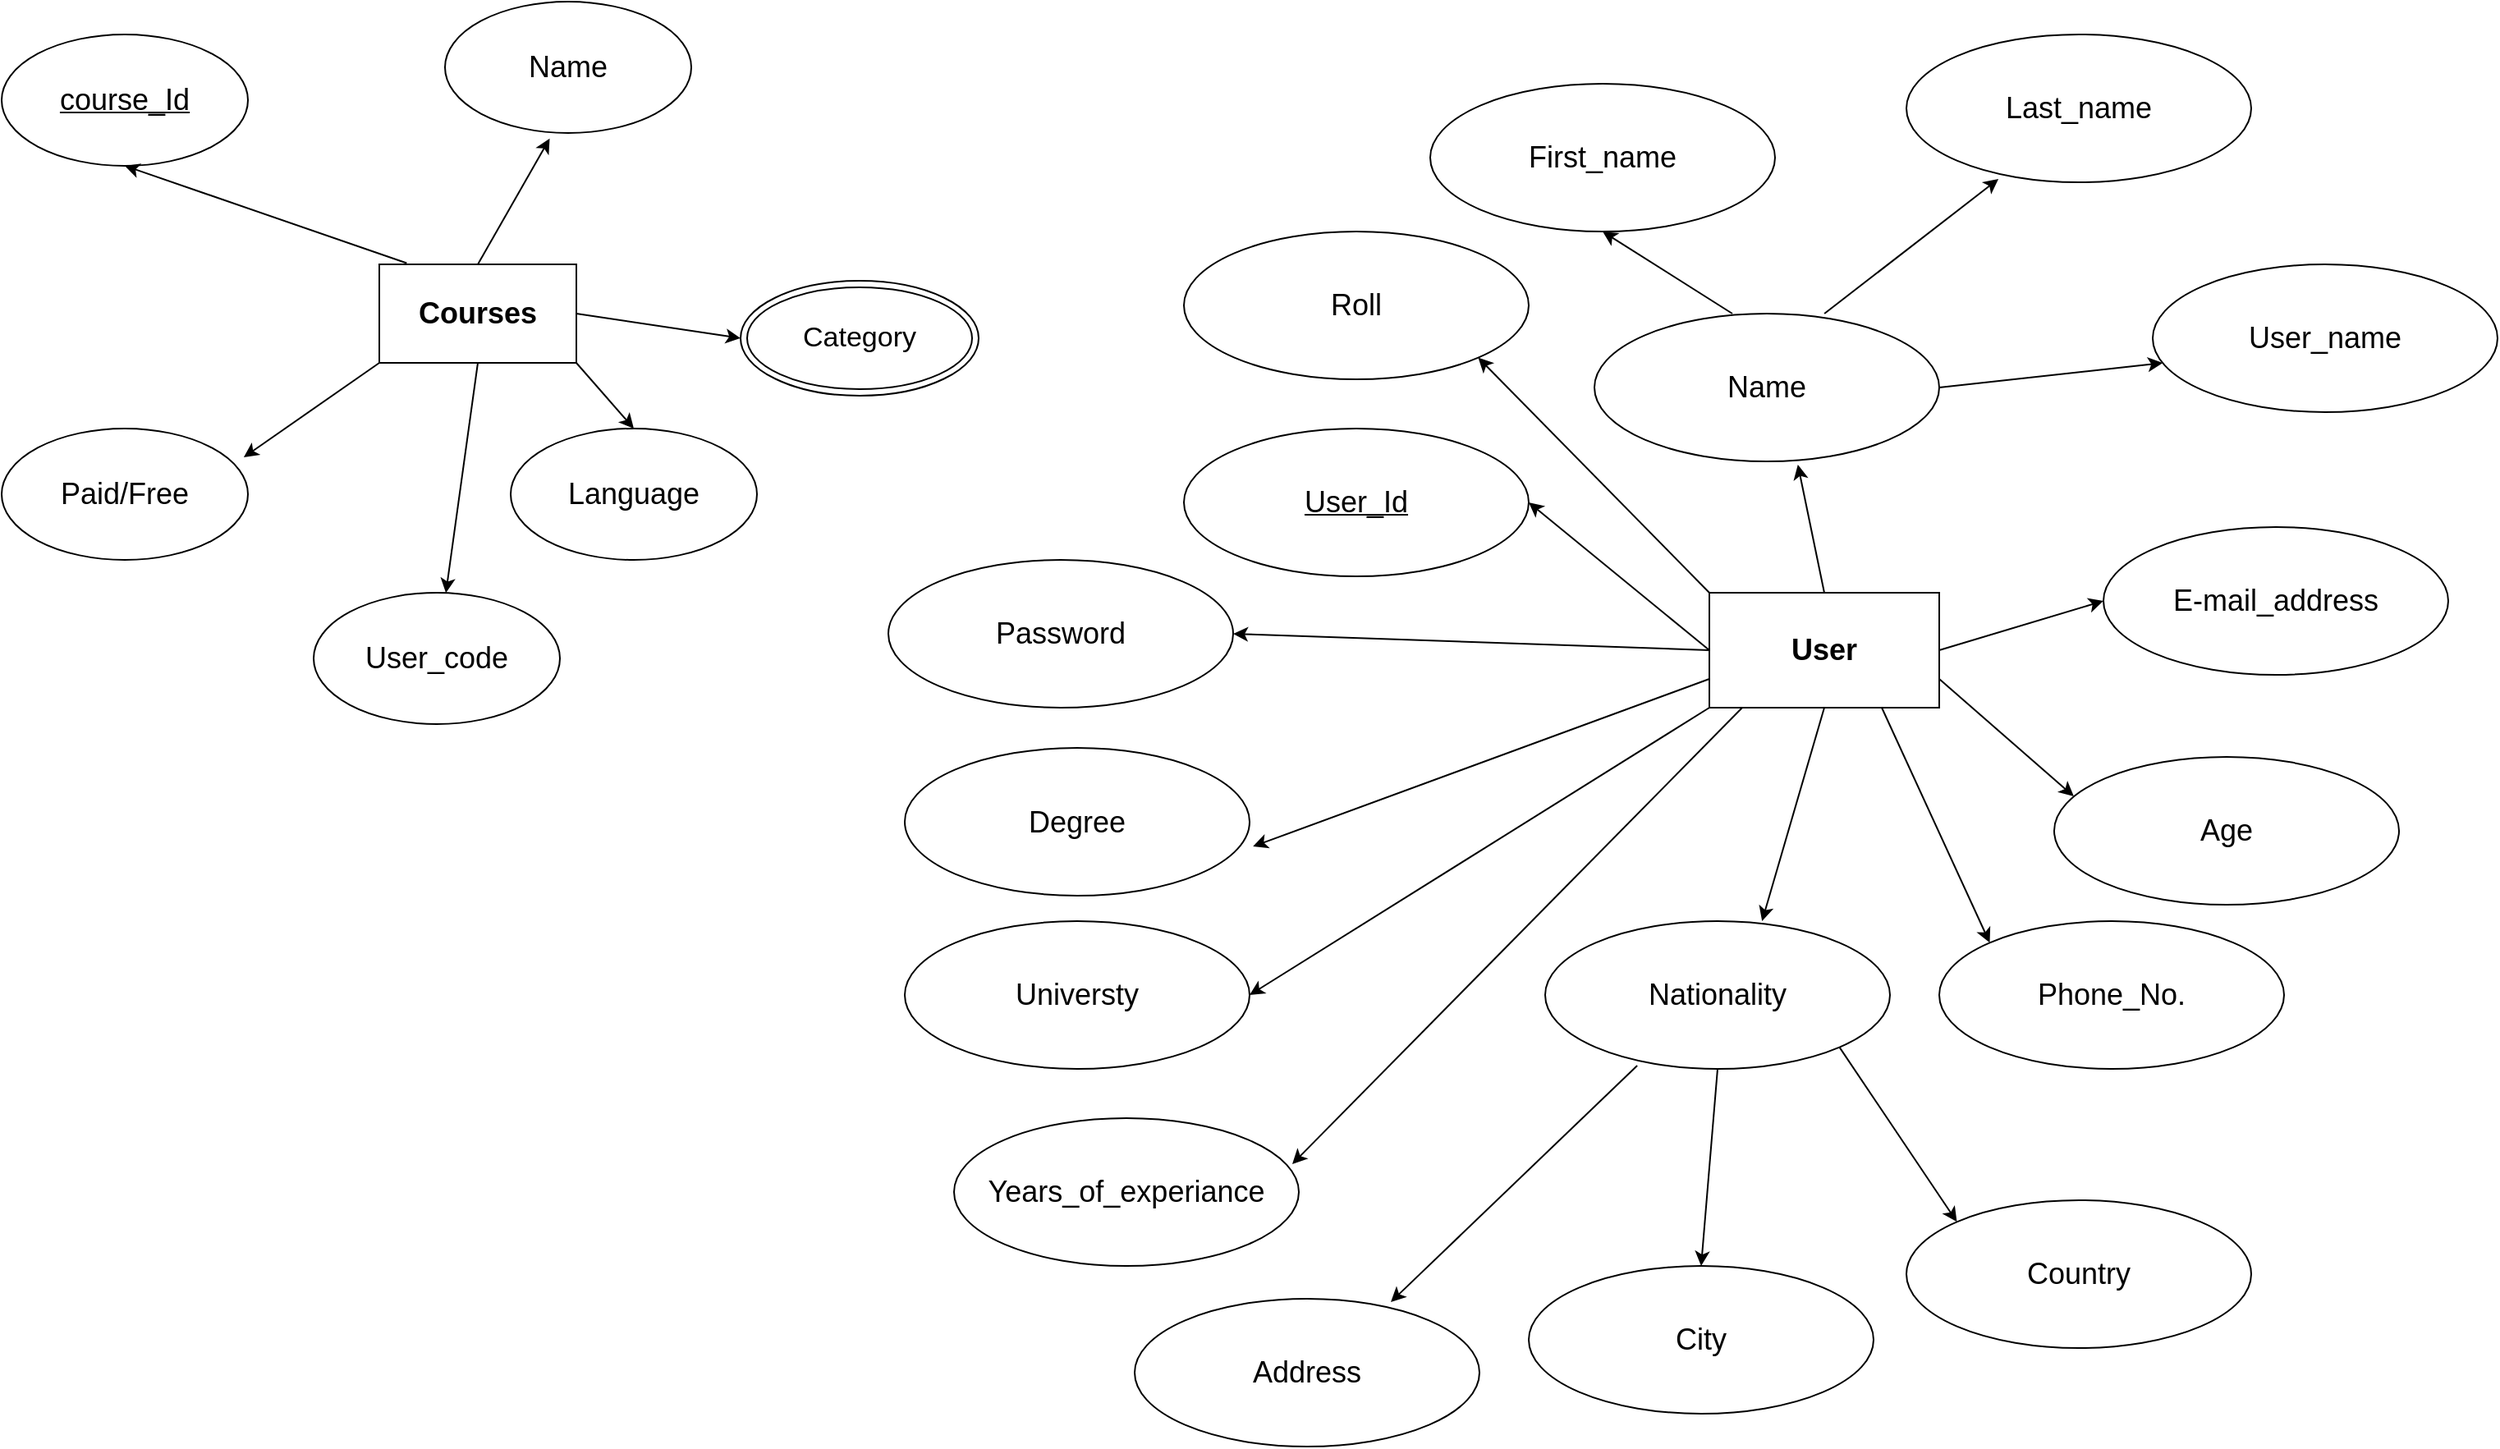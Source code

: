 <mxfile version="24.7.8">
  <diagram id="R2lEEEUBdFMjLlhIrx00" name="Page-1">
    <mxGraphModel dx="2035" dy="1315" grid="1" gridSize="10" guides="1" tooltips="1" connect="1" arrows="1" fold="1" page="1" pageScale="1" pageWidth="1654" pageHeight="1169" math="0" shadow="0" extFonts="Permanent Marker^https://fonts.googleapis.com/css?family=Permanent+Marker">
      <root>
        <mxCell id="0" />
        <mxCell id="1" parent="0" />
        <mxCell id="hesLOwXTew-nNUrArzFy-1" value="&lt;font style=&quot;font-size: 18px;&quot;&gt;&lt;b&gt;Courses&lt;/b&gt;&lt;/font&gt;" style="rounded=0;whiteSpace=wrap;html=1;" vertex="1" parent="1">
          <mxGeometry x="250" y="290" width="120" height="60" as="geometry" />
        </mxCell>
        <mxCell id="hesLOwXTew-nNUrArzFy-2" value="&lt;font style=&quot;font-size: 18px;&quot;&gt;&lt;u&gt;course_Id&lt;/u&gt;&lt;/font&gt;" style="ellipse;whiteSpace=wrap;html=1;" vertex="1" parent="1">
          <mxGeometry x="20" y="150" width="150" height="80" as="geometry" />
        </mxCell>
        <mxCell id="hesLOwXTew-nNUrArzFy-3" value="&lt;font style=&quot;font-size: 18px;&quot;&gt;Name&lt;/font&gt;" style="ellipse;whiteSpace=wrap;html=1;" vertex="1" parent="1">
          <mxGeometry x="290" y="130" width="150" height="80" as="geometry" />
        </mxCell>
        <mxCell id="hesLOwXTew-nNUrArzFy-5" value="&lt;font style=&quot;font-size: 18px;&quot;&gt;User_code&lt;/font&gt;" style="ellipse;whiteSpace=wrap;html=1;" vertex="1" parent="1">
          <mxGeometry x="210" y="490" width="150" height="80" as="geometry" />
        </mxCell>
        <mxCell id="hesLOwXTew-nNUrArzFy-6" value="&lt;font style=&quot;font-size: 18px;&quot;&gt;Paid/Free&lt;/font&gt;" style="ellipse;whiteSpace=wrap;html=1;" vertex="1" parent="1">
          <mxGeometry x="20" y="390" width="150" height="80" as="geometry" />
        </mxCell>
        <mxCell id="hesLOwXTew-nNUrArzFy-8" value="&lt;font style=&quot;font-size: 17px;&quot;&gt;Category&lt;/font&gt;" style="ellipse;shape=doubleEllipse;whiteSpace=wrap;html=1;" vertex="1" parent="1">
          <mxGeometry x="470" y="300" width="145" height="70" as="geometry" />
        </mxCell>
        <mxCell id="hesLOwXTew-nNUrArzFy-13" value="" style="endArrow=classic;html=1;rounded=0;exitX=0.139;exitY=-0.013;exitDx=0;exitDy=0;exitPerimeter=0;entryX=0.5;entryY=1;entryDx=0;entryDy=0;" edge="1" parent="1" source="hesLOwXTew-nNUrArzFy-1" target="hesLOwXTew-nNUrArzFy-2">
          <mxGeometry width="50" height="50" relative="1" as="geometry">
            <mxPoint x="320" y="340" as="sourcePoint" />
            <mxPoint x="370" y="290" as="targetPoint" />
          </mxGeometry>
        </mxCell>
        <mxCell id="hesLOwXTew-nNUrArzFy-14" value="" style="endArrow=classic;html=1;rounded=0;exitX=0;exitY=1;exitDx=0;exitDy=0;entryX=0.983;entryY=0.219;entryDx=0;entryDy=0;entryPerimeter=0;" edge="1" parent="1" source="hesLOwXTew-nNUrArzFy-1" target="hesLOwXTew-nNUrArzFy-6">
          <mxGeometry width="50" height="50" relative="1" as="geometry">
            <mxPoint x="320" y="340" as="sourcePoint" />
            <mxPoint x="370" y="290" as="targetPoint" />
          </mxGeometry>
        </mxCell>
        <mxCell id="hesLOwXTew-nNUrArzFy-15" value="" style="endArrow=classic;html=1;rounded=0;exitX=0.5;exitY=1;exitDx=0;exitDy=0;" edge="1" parent="1" source="hesLOwXTew-nNUrArzFy-1" target="hesLOwXTew-nNUrArzFy-5">
          <mxGeometry width="50" height="50" relative="1" as="geometry">
            <mxPoint x="320" y="340" as="sourcePoint" />
            <mxPoint x="370" y="290" as="targetPoint" />
          </mxGeometry>
        </mxCell>
        <mxCell id="hesLOwXTew-nNUrArzFy-16" value="" style="endArrow=classic;html=1;rounded=0;entryX=0;entryY=0.5;entryDx=0;entryDy=0;exitX=1;exitY=0.5;exitDx=0;exitDy=0;" edge="1" parent="1" source="hesLOwXTew-nNUrArzFy-1" target="hesLOwXTew-nNUrArzFy-8">
          <mxGeometry width="50" height="50" relative="1" as="geometry">
            <mxPoint x="320" y="340" as="sourcePoint" />
            <mxPoint x="370" y="290" as="targetPoint" />
          </mxGeometry>
        </mxCell>
        <mxCell id="hesLOwXTew-nNUrArzFy-17" value="" style="endArrow=classic;html=1;rounded=0;exitX=0.5;exitY=0;exitDx=0;exitDy=0;entryX=0.425;entryY=1.042;entryDx=0;entryDy=0;entryPerimeter=0;" edge="1" parent="1" source="hesLOwXTew-nNUrArzFy-1" target="hesLOwXTew-nNUrArzFy-3">
          <mxGeometry width="50" height="50" relative="1" as="geometry">
            <mxPoint x="320" y="340" as="sourcePoint" />
            <mxPoint x="370" y="290" as="targetPoint" />
          </mxGeometry>
        </mxCell>
        <mxCell id="hesLOwXTew-nNUrArzFy-18" value="&lt;font style=&quot;font-size: 18px;&quot;&gt;&lt;b&gt;User&lt;/b&gt;&lt;/font&gt;" style="rounded=0;whiteSpace=wrap;html=1;" vertex="1" parent="1">
          <mxGeometry x="1060" y="490" width="140" height="70" as="geometry" />
        </mxCell>
        <mxCell id="hesLOwXTew-nNUrArzFy-19" value="&lt;font style=&quot;font-size: 18px;&quot;&gt;Name&lt;/font&gt;" style="ellipse;whiteSpace=wrap;html=1;" vertex="1" parent="1">
          <mxGeometry x="990" y="320" width="210" height="90" as="geometry" />
        </mxCell>
        <mxCell id="hesLOwXTew-nNUrArzFy-20" value="&lt;font style=&quot;font-size: 18px;&quot;&gt;User_name&lt;/font&gt;" style="ellipse;whiteSpace=wrap;html=1;" vertex="1" parent="1">
          <mxGeometry x="1330" y="290" width="210" height="90" as="geometry" />
        </mxCell>
        <mxCell id="hesLOwXTew-nNUrArzFy-21" value="&lt;font style=&quot;font-size: 18px;&quot;&gt;E-mail_address&lt;/font&gt;" style="ellipse;whiteSpace=wrap;html=1;" vertex="1" parent="1">
          <mxGeometry x="1300" y="450" width="210" height="90" as="geometry" />
        </mxCell>
        <mxCell id="hesLOwXTew-nNUrArzFy-22" value="&lt;font style=&quot;font-size: 18px;&quot;&gt;Age&lt;/font&gt;" style="ellipse;whiteSpace=wrap;html=1;" vertex="1" parent="1">
          <mxGeometry x="1270" y="590" width="210" height="90" as="geometry" />
        </mxCell>
        <mxCell id="hesLOwXTew-nNUrArzFy-23" value="&lt;font style=&quot;font-size: 18px;&quot;&gt;Phone_No.&lt;/font&gt;" style="ellipse;whiteSpace=wrap;html=1;" vertex="1" parent="1">
          <mxGeometry x="1200" y="690" width="210" height="90" as="geometry" />
        </mxCell>
        <mxCell id="hesLOwXTew-nNUrArzFy-24" value="&lt;font style=&quot;font-size: 18px;&quot;&gt;Nationality&lt;/font&gt;" style="ellipse;whiteSpace=wrap;html=1;" vertex="1" parent="1">
          <mxGeometry x="960" y="690" width="210" height="90" as="geometry" />
        </mxCell>
        <mxCell id="hesLOwXTew-nNUrArzFy-25" value="&lt;font style=&quot;font-size: 18px;&quot;&gt;City&lt;/font&gt;" style="ellipse;whiteSpace=wrap;html=1;" vertex="1" parent="1">
          <mxGeometry x="950" y="900" width="210" height="90" as="geometry" />
        </mxCell>
        <mxCell id="hesLOwXTew-nNUrArzFy-26" value="&lt;font style=&quot;font-size: 18px;&quot;&gt;Last_name&lt;/font&gt;" style="ellipse;whiteSpace=wrap;html=1;" vertex="1" parent="1">
          <mxGeometry x="1180" y="150" width="210" height="90" as="geometry" />
        </mxCell>
        <mxCell id="hesLOwXTew-nNUrArzFy-27" value="&lt;font style=&quot;font-size: 18px;&quot;&gt;Address&lt;/font&gt;" style="ellipse;whiteSpace=wrap;html=1;" vertex="1" parent="1">
          <mxGeometry x="710" y="920" width="210" height="90" as="geometry" />
        </mxCell>
        <mxCell id="hesLOwXTew-nNUrArzFy-28" value="&lt;font style=&quot;font-size: 18px;&quot;&gt;First_name&lt;/font&gt;" style="ellipse;whiteSpace=wrap;html=1;" vertex="1" parent="1">
          <mxGeometry x="890" y="180" width="210" height="90" as="geometry" />
        </mxCell>
        <mxCell id="hesLOwXTew-nNUrArzFy-29" value="&lt;font style=&quot;font-size: 18px;&quot;&gt;Country&lt;/font&gt;" style="ellipse;whiteSpace=wrap;html=1;" vertex="1" parent="1">
          <mxGeometry x="1180" y="860" width="210" height="90" as="geometry" />
        </mxCell>
        <mxCell id="hesLOwXTew-nNUrArzFy-30" value="&lt;font style=&quot;font-size: 18px;&quot;&gt;Roll&lt;/font&gt;" style="ellipse;whiteSpace=wrap;html=1;" vertex="1" parent="1">
          <mxGeometry x="740" y="270" width="210" height="90" as="geometry" />
        </mxCell>
        <mxCell id="hesLOwXTew-nNUrArzFy-31" value="&lt;font style=&quot;font-size: 18px;&quot;&gt;&lt;u&gt;User_Id&lt;/u&gt;&lt;/font&gt;" style="ellipse;whiteSpace=wrap;html=1;" vertex="1" parent="1">
          <mxGeometry x="740" y="390" width="210" height="90" as="geometry" />
        </mxCell>
        <mxCell id="hesLOwXTew-nNUrArzFy-32" value="&lt;font style=&quot;font-size: 18px;&quot;&gt;Years_of_experiance&lt;/font&gt;" style="ellipse;whiteSpace=wrap;html=1;" vertex="1" parent="1">
          <mxGeometry x="600" y="810" width="210" height="90" as="geometry" />
        </mxCell>
        <mxCell id="hesLOwXTew-nNUrArzFy-33" value="&lt;font style=&quot;font-size: 18px;&quot;&gt;Universty&lt;/font&gt;" style="ellipse;whiteSpace=wrap;html=1;" vertex="1" parent="1">
          <mxGeometry x="570" y="690" width="210" height="90" as="geometry" />
        </mxCell>
        <mxCell id="hesLOwXTew-nNUrArzFy-34" value="&lt;font style=&quot;font-size: 18px;&quot;&gt;Password&lt;/font&gt;" style="ellipse;whiteSpace=wrap;html=1;" vertex="1" parent="1">
          <mxGeometry x="560" y="470" width="210" height="90" as="geometry" />
        </mxCell>
        <mxCell id="hesLOwXTew-nNUrArzFy-35" value="&lt;font style=&quot;font-size: 18px;&quot;&gt;Degree&lt;/font&gt;" style="ellipse;whiteSpace=wrap;html=1;" vertex="1" parent="1">
          <mxGeometry x="570" y="584.5" width="210" height="90" as="geometry" />
        </mxCell>
        <mxCell id="hesLOwXTew-nNUrArzFy-46" value="" style="endArrow=classic;html=1;rounded=0;exitX=0;exitY=0.5;exitDx=0;exitDy=0;entryX=1;entryY=0.5;entryDx=0;entryDy=0;" edge="1" parent="1" source="hesLOwXTew-nNUrArzFy-18" target="hesLOwXTew-nNUrArzFy-34">
          <mxGeometry width="50" height="50" relative="1" as="geometry">
            <mxPoint x="1090" y="650" as="sourcePoint" />
            <mxPoint x="1140" y="600" as="targetPoint" />
          </mxGeometry>
        </mxCell>
        <mxCell id="hesLOwXTew-nNUrArzFy-47" value="" style="endArrow=classic;html=1;rounded=0;exitX=0;exitY=0.75;exitDx=0;exitDy=0;entryX=1.01;entryY=0.667;entryDx=0;entryDy=0;entryPerimeter=0;" edge="1" parent="1" source="hesLOwXTew-nNUrArzFy-18" target="hesLOwXTew-nNUrArzFy-35">
          <mxGeometry width="50" height="50" relative="1" as="geometry">
            <mxPoint x="870" y="560" as="sourcePoint" />
            <mxPoint x="1140" y="600" as="targetPoint" />
          </mxGeometry>
        </mxCell>
        <mxCell id="hesLOwXTew-nNUrArzFy-48" value="" style="endArrow=classic;html=1;rounded=0;exitX=0;exitY=1;exitDx=0;exitDy=0;entryX=1;entryY=0.5;entryDx=0;entryDy=0;" edge="1" parent="1" source="hesLOwXTew-nNUrArzFy-18" target="hesLOwXTew-nNUrArzFy-33">
          <mxGeometry width="50" height="50" relative="1" as="geometry">
            <mxPoint x="1090" y="650" as="sourcePoint" />
            <mxPoint x="1140" y="600" as="targetPoint" />
          </mxGeometry>
        </mxCell>
        <mxCell id="hesLOwXTew-nNUrArzFy-49" value="" style="endArrow=classic;html=1;rounded=0;exitX=0.143;exitY=1;exitDx=0;exitDy=0;exitPerimeter=0;entryX=0.981;entryY=0.311;entryDx=0;entryDy=0;entryPerimeter=0;" edge="1" parent="1" source="hesLOwXTew-nNUrArzFy-18" target="hesLOwXTew-nNUrArzFy-32">
          <mxGeometry width="50" height="50" relative="1" as="geometry">
            <mxPoint x="1090" y="650" as="sourcePoint" />
            <mxPoint x="1140" y="600" as="targetPoint" />
          </mxGeometry>
        </mxCell>
        <mxCell id="hesLOwXTew-nNUrArzFy-50" value="" style="endArrow=classic;html=1;rounded=0;exitX=0.267;exitY=0.978;exitDx=0;exitDy=0;exitPerimeter=0;entryX=0.743;entryY=0.022;entryDx=0;entryDy=0;entryPerimeter=0;" edge="1" parent="1" source="hesLOwXTew-nNUrArzFy-24" target="hesLOwXTew-nNUrArzFy-27">
          <mxGeometry width="50" height="50" relative="1" as="geometry">
            <mxPoint x="1090" y="650" as="sourcePoint" />
            <mxPoint x="1140" y="600" as="targetPoint" />
          </mxGeometry>
        </mxCell>
        <mxCell id="hesLOwXTew-nNUrArzFy-51" value="" style="endArrow=classic;html=1;rounded=0;exitX=0.5;exitY=1;exitDx=0;exitDy=0;entryX=0.5;entryY=0;entryDx=0;entryDy=0;" edge="1" parent="1" source="hesLOwXTew-nNUrArzFy-24" target="hesLOwXTew-nNUrArzFy-25">
          <mxGeometry width="50" height="50" relative="1" as="geometry">
            <mxPoint x="1090" y="650" as="sourcePoint" />
            <mxPoint x="1140" y="600" as="targetPoint" />
          </mxGeometry>
        </mxCell>
        <mxCell id="hesLOwXTew-nNUrArzFy-52" value="" style="endArrow=classic;html=1;rounded=0;exitX=1;exitY=1;exitDx=0;exitDy=0;entryX=0;entryY=0;entryDx=0;entryDy=0;" edge="1" parent="1" source="hesLOwXTew-nNUrArzFy-24" target="hesLOwXTew-nNUrArzFy-29">
          <mxGeometry width="50" height="50" relative="1" as="geometry">
            <mxPoint x="1090" y="650" as="sourcePoint" />
            <mxPoint x="1140" y="600" as="targetPoint" />
          </mxGeometry>
        </mxCell>
        <mxCell id="hesLOwXTew-nNUrArzFy-53" value="" style="endArrow=classic;html=1;rounded=0;exitX=0.5;exitY=1;exitDx=0;exitDy=0;entryX=0.629;entryY=0;entryDx=0;entryDy=0;entryPerimeter=0;" edge="1" parent="1" source="hesLOwXTew-nNUrArzFy-18" target="hesLOwXTew-nNUrArzFy-24">
          <mxGeometry width="50" height="50" relative="1" as="geometry">
            <mxPoint x="1090" y="650" as="sourcePoint" />
            <mxPoint x="1140" y="600" as="targetPoint" />
          </mxGeometry>
        </mxCell>
        <mxCell id="hesLOwXTew-nNUrArzFy-54" value="" style="endArrow=classic;html=1;rounded=0;exitX=0.75;exitY=1;exitDx=0;exitDy=0;entryX=0;entryY=0;entryDx=0;entryDy=0;" edge="1" parent="1" source="hesLOwXTew-nNUrArzFy-18" target="hesLOwXTew-nNUrArzFy-23">
          <mxGeometry width="50" height="50" relative="1" as="geometry">
            <mxPoint x="1090" y="650" as="sourcePoint" />
            <mxPoint x="1140" y="600" as="targetPoint" />
          </mxGeometry>
        </mxCell>
        <mxCell id="hesLOwXTew-nNUrArzFy-55" value="" style="endArrow=classic;html=1;rounded=0;exitX=1;exitY=0.75;exitDx=0;exitDy=0;entryX=0.057;entryY=0.267;entryDx=0;entryDy=0;entryPerimeter=0;" edge="1" parent="1" source="hesLOwXTew-nNUrArzFy-18" target="hesLOwXTew-nNUrArzFy-22">
          <mxGeometry width="50" height="50" relative="1" as="geometry">
            <mxPoint x="1090" y="650" as="sourcePoint" />
            <mxPoint x="1140" y="600" as="targetPoint" />
          </mxGeometry>
        </mxCell>
        <mxCell id="hesLOwXTew-nNUrArzFy-56" value="" style="endArrow=classic;html=1;rounded=0;exitX=1;exitY=0.5;exitDx=0;exitDy=0;entryX=0;entryY=0.5;entryDx=0;entryDy=0;" edge="1" parent="1" source="hesLOwXTew-nNUrArzFy-18" target="hesLOwXTew-nNUrArzFy-21">
          <mxGeometry width="50" height="50" relative="1" as="geometry">
            <mxPoint x="1090" y="650" as="sourcePoint" />
            <mxPoint x="1140" y="600" as="targetPoint" />
          </mxGeometry>
        </mxCell>
        <mxCell id="hesLOwXTew-nNUrArzFy-57" value="" style="endArrow=classic;html=1;rounded=0;exitX=0;exitY=0;exitDx=0;exitDy=0;entryX=1;entryY=1;entryDx=0;entryDy=0;" edge="1" parent="1" source="hesLOwXTew-nNUrArzFy-18" target="hesLOwXTew-nNUrArzFy-30">
          <mxGeometry width="50" height="50" relative="1" as="geometry">
            <mxPoint x="1090" y="650" as="sourcePoint" />
            <mxPoint x="1140" y="600" as="targetPoint" />
          </mxGeometry>
        </mxCell>
        <mxCell id="hesLOwXTew-nNUrArzFy-58" value="" style="endArrow=classic;html=1;rounded=0;exitX=0;exitY=0.5;exitDx=0;exitDy=0;entryX=1;entryY=0.5;entryDx=0;entryDy=0;" edge="1" parent="1" source="hesLOwXTew-nNUrArzFy-18" target="hesLOwXTew-nNUrArzFy-31">
          <mxGeometry width="50" height="50" relative="1" as="geometry">
            <mxPoint x="1090" y="650" as="sourcePoint" />
            <mxPoint x="1140" y="600" as="targetPoint" />
          </mxGeometry>
        </mxCell>
        <mxCell id="hesLOwXTew-nNUrArzFy-59" value="" style="endArrow=classic;html=1;rounded=0;exitX=1;exitY=0.5;exitDx=0;exitDy=0;entryX=0.029;entryY=0.667;entryDx=0;entryDy=0;entryPerimeter=0;" edge="1" parent="1" source="hesLOwXTew-nNUrArzFy-19" target="hesLOwXTew-nNUrArzFy-20">
          <mxGeometry width="50" height="50" relative="1" as="geometry">
            <mxPoint x="1090" y="650" as="sourcePoint" />
            <mxPoint x="1140" y="600" as="targetPoint" />
          </mxGeometry>
        </mxCell>
        <mxCell id="hesLOwXTew-nNUrArzFy-60" value="" style="endArrow=classic;html=1;rounded=0;exitX=0.667;exitY=0;exitDx=0;exitDy=0;exitPerimeter=0;entryX=0.267;entryY=0.978;entryDx=0;entryDy=0;entryPerimeter=0;" edge="1" parent="1" source="hesLOwXTew-nNUrArzFy-19" target="hesLOwXTew-nNUrArzFy-26">
          <mxGeometry width="50" height="50" relative="1" as="geometry">
            <mxPoint x="1090" y="650" as="sourcePoint" />
            <mxPoint x="1140" y="600" as="targetPoint" />
          </mxGeometry>
        </mxCell>
        <mxCell id="hesLOwXTew-nNUrArzFy-61" value="" style="endArrow=classic;html=1;rounded=0;exitX=0.4;exitY=0;exitDx=0;exitDy=0;exitPerimeter=0;entryX=0.5;entryY=1;entryDx=0;entryDy=0;" edge="1" parent="1" source="hesLOwXTew-nNUrArzFy-19" target="hesLOwXTew-nNUrArzFy-28">
          <mxGeometry width="50" height="50" relative="1" as="geometry">
            <mxPoint x="1090" y="650" as="sourcePoint" />
            <mxPoint x="1140" y="600" as="targetPoint" />
          </mxGeometry>
        </mxCell>
        <mxCell id="hesLOwXTew-nNUrArzFy-62" value="" style="endArrow=classic;html=1;rounded=0;exitX=0.5;exitY=0;exitDx=0;exitDy=0;entryX=0.59;entryY=1.022;entryDx=0;entryDy=0;entryPerimeter=0;" edge="1" parent="1" source="hesLOwXTew-nNUrArzFy-18" target="hesLOwXTew-nNUrArzFy-19">
          <mxGeometry width="50" height="50" relative="1" as="geometry">
            <mxPoint x="1090" y="650" as="sourcePoint" />
            <mxPoint x="1140" y="600" as="targetPoint" />
          </mxGeometry>
        </mxCell>
        <mxCell id="hesLOwXTew-nNUrArzFy-64" value="&lt;font style=&quot;font-size: 18px;&quot;&gt;Language&lt;/font&gt;" style="ellipse;whiteSpace=wrap;html=1;" vertex="1" parent="1">
          <mxGeometry x="330" y="390" width="150" height="80" as="geometry" />
        </mxCell>
        <mxCell id="hesLOwXTew-nNUrArzFy-65" value="" style="endArrow=classic;html=1;rounded=0;exitX=1;exitY=1;exitDx=0;exitDy=0;entryX=0.5;entryY=0;entryDx=0;entryDy=0;" edge="1" parent="1" source="hesLOwXTew-nNUrArzFy-1" target="hesLOwXTew-nNUrArzFy-64">
          <mxGeometry width="50" height="50" relative="1" as="geometry">
            <mxPoint x="600" y="560" as="sourcePoint" />
            <mxPoint x="650" y="510" as="targetPoint" />
          </mxGeometry>
        </mxCell>
      </root>
    </mxGraphModel>
  </diagram>
</mxfile>
